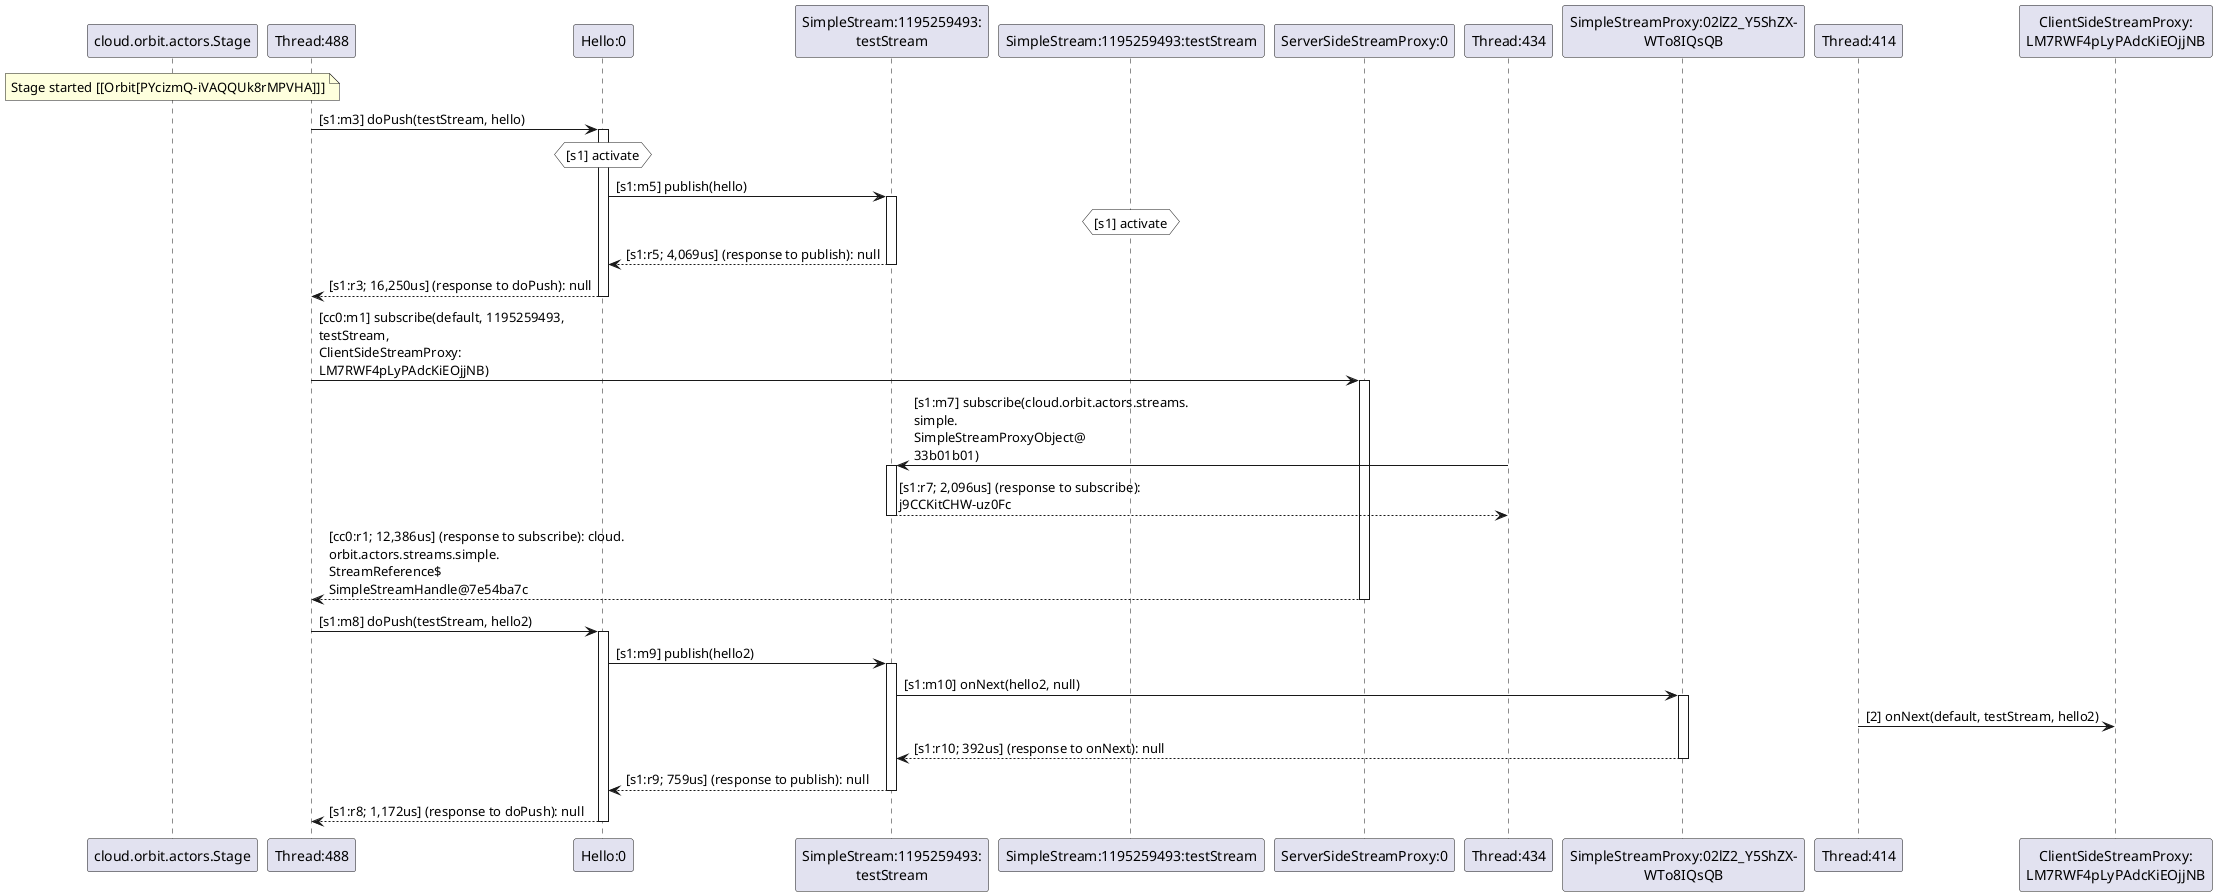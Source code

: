 @startuml
note over "cloud.orbit.actors.Stage": Stage started [[Orbit[PYcizmQ-iVAQQUk8rMPVHA]]]
"Thread:488" -> "Hello:0" : [s1:m3] doPush(testStream, hello)
activate "Hello:0"
hnote over "Hello:0" #white : [s1] activate
"Hello:0" -> "SimpleStream:1195259493:\ntestStream" : [s1:m5] publish(hello)
activate "SimpleStream:1195259493:\ntestStream"
hnote over "SimpleStream:1195259493:testStream" #white : [s1] activate
"SimpleStream:1195259493:\ntestStream" --> "Hello:0" : [s1:r5; 4,069us] (response to publish): null
deactivate "SimpleStream:1195259493:\ntestStream"
"Hello:0" --> "Thread:488" : [s1:r3; 16,250us] (response to doPush): null
deactivate "Hello:0"
"Thread:488" -> "ServerSideStreamProxy:0" : [cc0:m1] subscribe(default, 1195259493, \ntestStream, \nClientSideStreamProxy:\nLM7RWF4pLyPAdcKiEOjjNB)
activate "ServerSideStreamProxy:0"
"Thread:434" -> "SimpleStream:1195259493:\ntestStream" : [s1:m7] subscribe(cloud.orbit.actors.streams.\nsimple.\nSimpleStreamProxyObject@\n33b01b01)
activate "SimpleStream:1195259493:\ntestStream"
"SimpleStream:1195259493:\ntestStream" --> "Thread:434" : [s1:r7; 2,096us] (response to subscribe): \nj9CCKitCHW-uz0Fc
deactivate "SimpleStream:1195259493:\ntestStream"
"ServerSideStreamProxy:0" --> "Thread:488" : [cc0:r1; 12,386us] (response to subscribe): cloud.\norbit.actors.streams.simple.\nStreamReference$\nSimpleStreamHandle@7e54ba7c
deactivate "ServerSideStreamProxy:0"
"Thread:488" -> "Hello:0" : [s1:m8] doPush(testStream, hello2)
activate "Hello:0"
"Hello:0" -> "SimpleStream:1195259493:\ntestStream" : [s1:m9] publish(hello2)
activate "SimpleStream:1195259493:\ntestStream"
"SimpleStream:1195259493:\ntestStream" -> "SimpleStreamProxy:02lZ2_Y5ShZX-\nWTo8IQsQB" : [s1:m10] onNext(hello2, null)
activate "SimpleStreamProxy:02lZ2_Y5ShZX-\nWTo8IQsQB"
"Thread:414" -> "ClientSideStreamProxy:\nLM7RWF4pLyPAdcKiEOjjNB" : [2] onNext(default, testStream, hello2)
"SimpleStreamProxy:02lZ2_Y5ShZX-\nWTo8IQsQB" --> "SimpleStream:1195259493:\ntestStream" : [s1:r10; 392us] (response to onNext): null
deactivate "SimpleStreamProxy:02lZ2_Y5ShZX-\nWTo8IQsQB"
"SimpleStream:1195259493:\ntestStream" --> "Hello:0" : [s1:r9; 759us] (response to publish): null
deactivate "SimpleStream:1195259493:\ntestStream"
"Hello:0" --> "Thread:488" : [s1:r8; 1,172us] (response to doPush): null
deactivate "Hello:0"
@enduml
